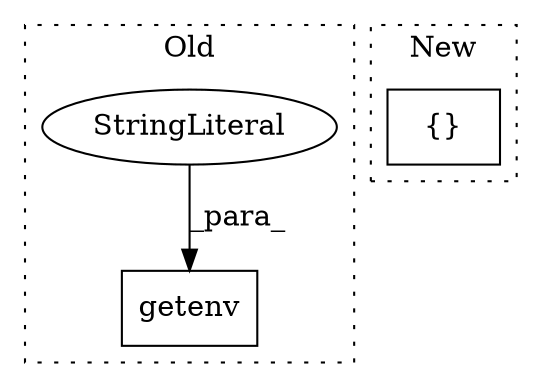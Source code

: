 digraph G {
subgraph cluster0 {
1 [label="getenv" a="32" s="7712,7745" l="7,1" shape="box"];
3 [label="StringLiteral" a="45" s="7719" l="18" shape="ellipse"];
label = "Old";
style="dotted";
}
subgraph cluster1 {
2 [label="{}" a="4" s="8878,8890" l="1,1" shape="box"];
label = "New";
style="dotted";
}
3 -> 1 [label="_para_"];
}